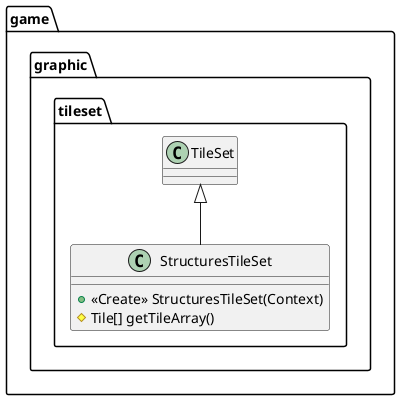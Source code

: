 @startuml
class game.graphic.tileset.StructuresTileSet {
+ <<Create>> StructuresTileSet(Context)
# Tile[] getTileArray()
}



game.graphic.tileset.TileSet <|-- game.graphic.tileset.StructuresTileSet
@enduml
